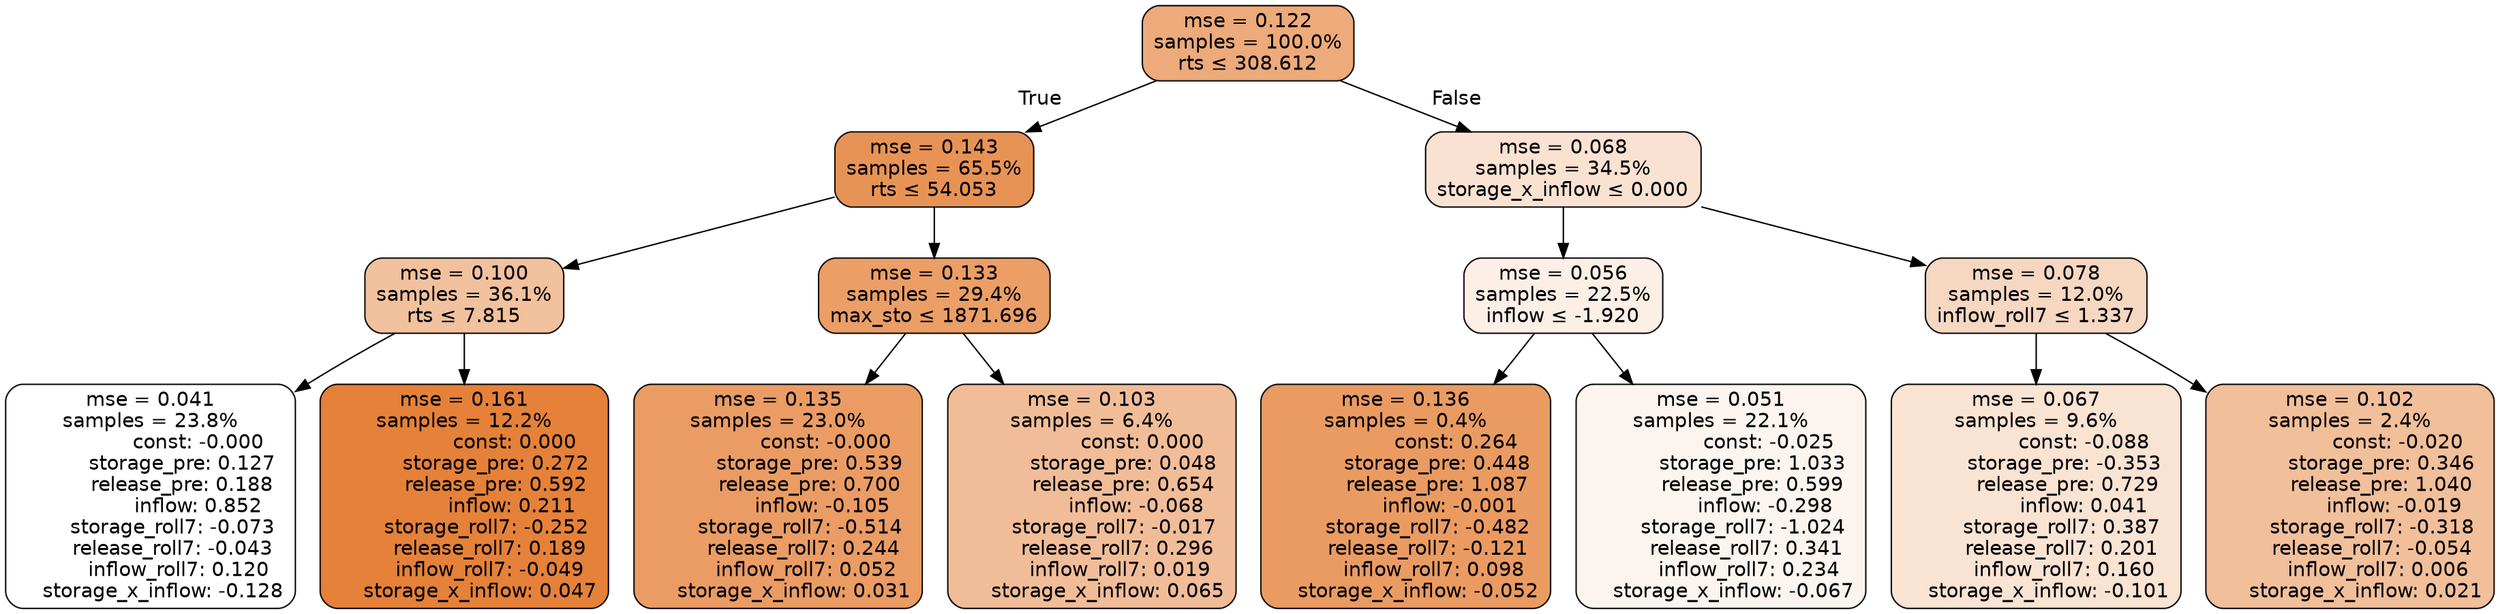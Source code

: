 digraph tree {
bgcolor="transparent"
node [shape=rectangle, style="filled, rounded", color="black", fontname=helvetica] ;
edge [fontname=helvetica] ;
	"0" [label="mse = 0.122
samples = 100.0%
rts &le; 308.612", fillcolor="#edaa7a"]
	"1" [label="mse = 0.143
samples = 65.5%
rts &le; 54.053", fillcolor="#e89356"]
	"2" [label="mse = 0.100
samples = 36.1%
rts &le; 7.815", fillcolor="#f2c19d"]
	"3" [label="mse = 0.041
samples = 23.8%
               const: -0.000
          storage_pre: 0.127
          release_pre: 0.188
               inflow: 0.852
       storage_roll7: -0.073
       release_roll7: -0.043
         inflow_roll7: 0.120
    storage_x_inflow: -0.128", fillcolor="#ffffff"]
	"4" [label="mse = 0.161
samples = 12.2%
                const: 0.000
          storage_pre: 0.272
          release_pre: 0.592
               inflow: 0.211
       storage_roll7: -0.252
        release_roll7: 0.189
        inflow_roll7: -0.049
     storage_x_inflow: 0.047", fillcolor="#e58139"]
	"5" [label="mse = 0.133
samples = 29.4%
max_sto &le; 1871.696", fillcolor="#eb9e66"]
	"6" [label="mse = 0.135
samples = 23.0%
               const: -0.000
          storage_pre: 0.539
          release_pre: 0.700
              inflow: -0.105
       storage_roll7: -0.514
        release_roll7: 0.244
         inflow_roll7: 0.052
     storage_x_inflow: 0.031", fillcolor="#ea9c64"]
	"7" [label="mse = 0.103
samples = 6.4%
                const: 0.000
          storage_pre: 0.048
          release_pre: 0.654
              inflow: -0.068
       storage_roll7: -0.017
        release_roll7: 0.296
         inflow_roll7: 0.019
     storage_x_inflow: 0.065", fillcolor="#f1bd98"]
	"8" [label="mse = 0.068
samples = 34.5%
storage_x_inflow &le; 0.000", fillcolor="#f9e2d2"]
	"9" [label="mse = 0.056
samples = 22.5%
inflow &le; -1.920", fillcolor="#fbefe6"]
	"10" [label="mse = 0.136
samples = 0.4%
                const: 0.264
          storage_pre: 0.448
          release_pre: 1.087
              inflow: -0.001
       storage_roll7: -0.482
       release_roll7: -0.121
         inflow_roll7: 0.098
    storage_x_inflow: -0.052", fillcolor="#ea9b62"]
	"11" [label="mse = 0.051
samples = 22.1%
               const: -0.025
          storage_pre: 1.033
          release_pre: 0.599
              inflow: -0.298
       storage_roll7: -1.024
        release_roll7: 0.341
         inflow_roll7: 0.234
    storage_x_inflow: -0.067", fillcolor="#fcf4ee"]
	"12" [label="mse = 0.078
samples = 12.0%
inflow_roll7 &le; 1.337", fillcolor="#f6d7c1"]
	"13" [label="mse = 0.067
samples = 9.6%
               const: -0.088
         storage_pre: -0.353
          release_pre: 0.729
               inflow: 0.041
        storage_roll7: 0.387
        release_roll7: 0.201
         inflow_roll7: 0.160
    storage_x_inflow: -0.101", fillcolor="#f9e3d3"]
	"14" [label="mse = 0.102
samples = 2.4%
               const: -0.020
          storage_pre: 0.346
          release_pre: 1.040
              inflow: -0.019
       storage_roll7: -0.318
       release_roll7: -0.054
         inflow_roll7: 0.006
     storage_x_inflow: 0.021", fillcolor="#f1bf9a"]

	"0" -> "1" [labeldistance=2.5, labelangle=45, headlabel="True"]
	"1" -> "2"
	"2" -> "3"
	"2" -> "4"
	"1" -> "5"
	"5" -> "6"
	"5" -> "7"
	"0" -> "8" [labeldistance=2.5, labelangle=-45, headlabel="False"]
	"8" -> "9"
	"9" -> "10"
	"9" -> "11"
	"8" -> "12"
	"12" -> "13"
	"12" -> "14"
}